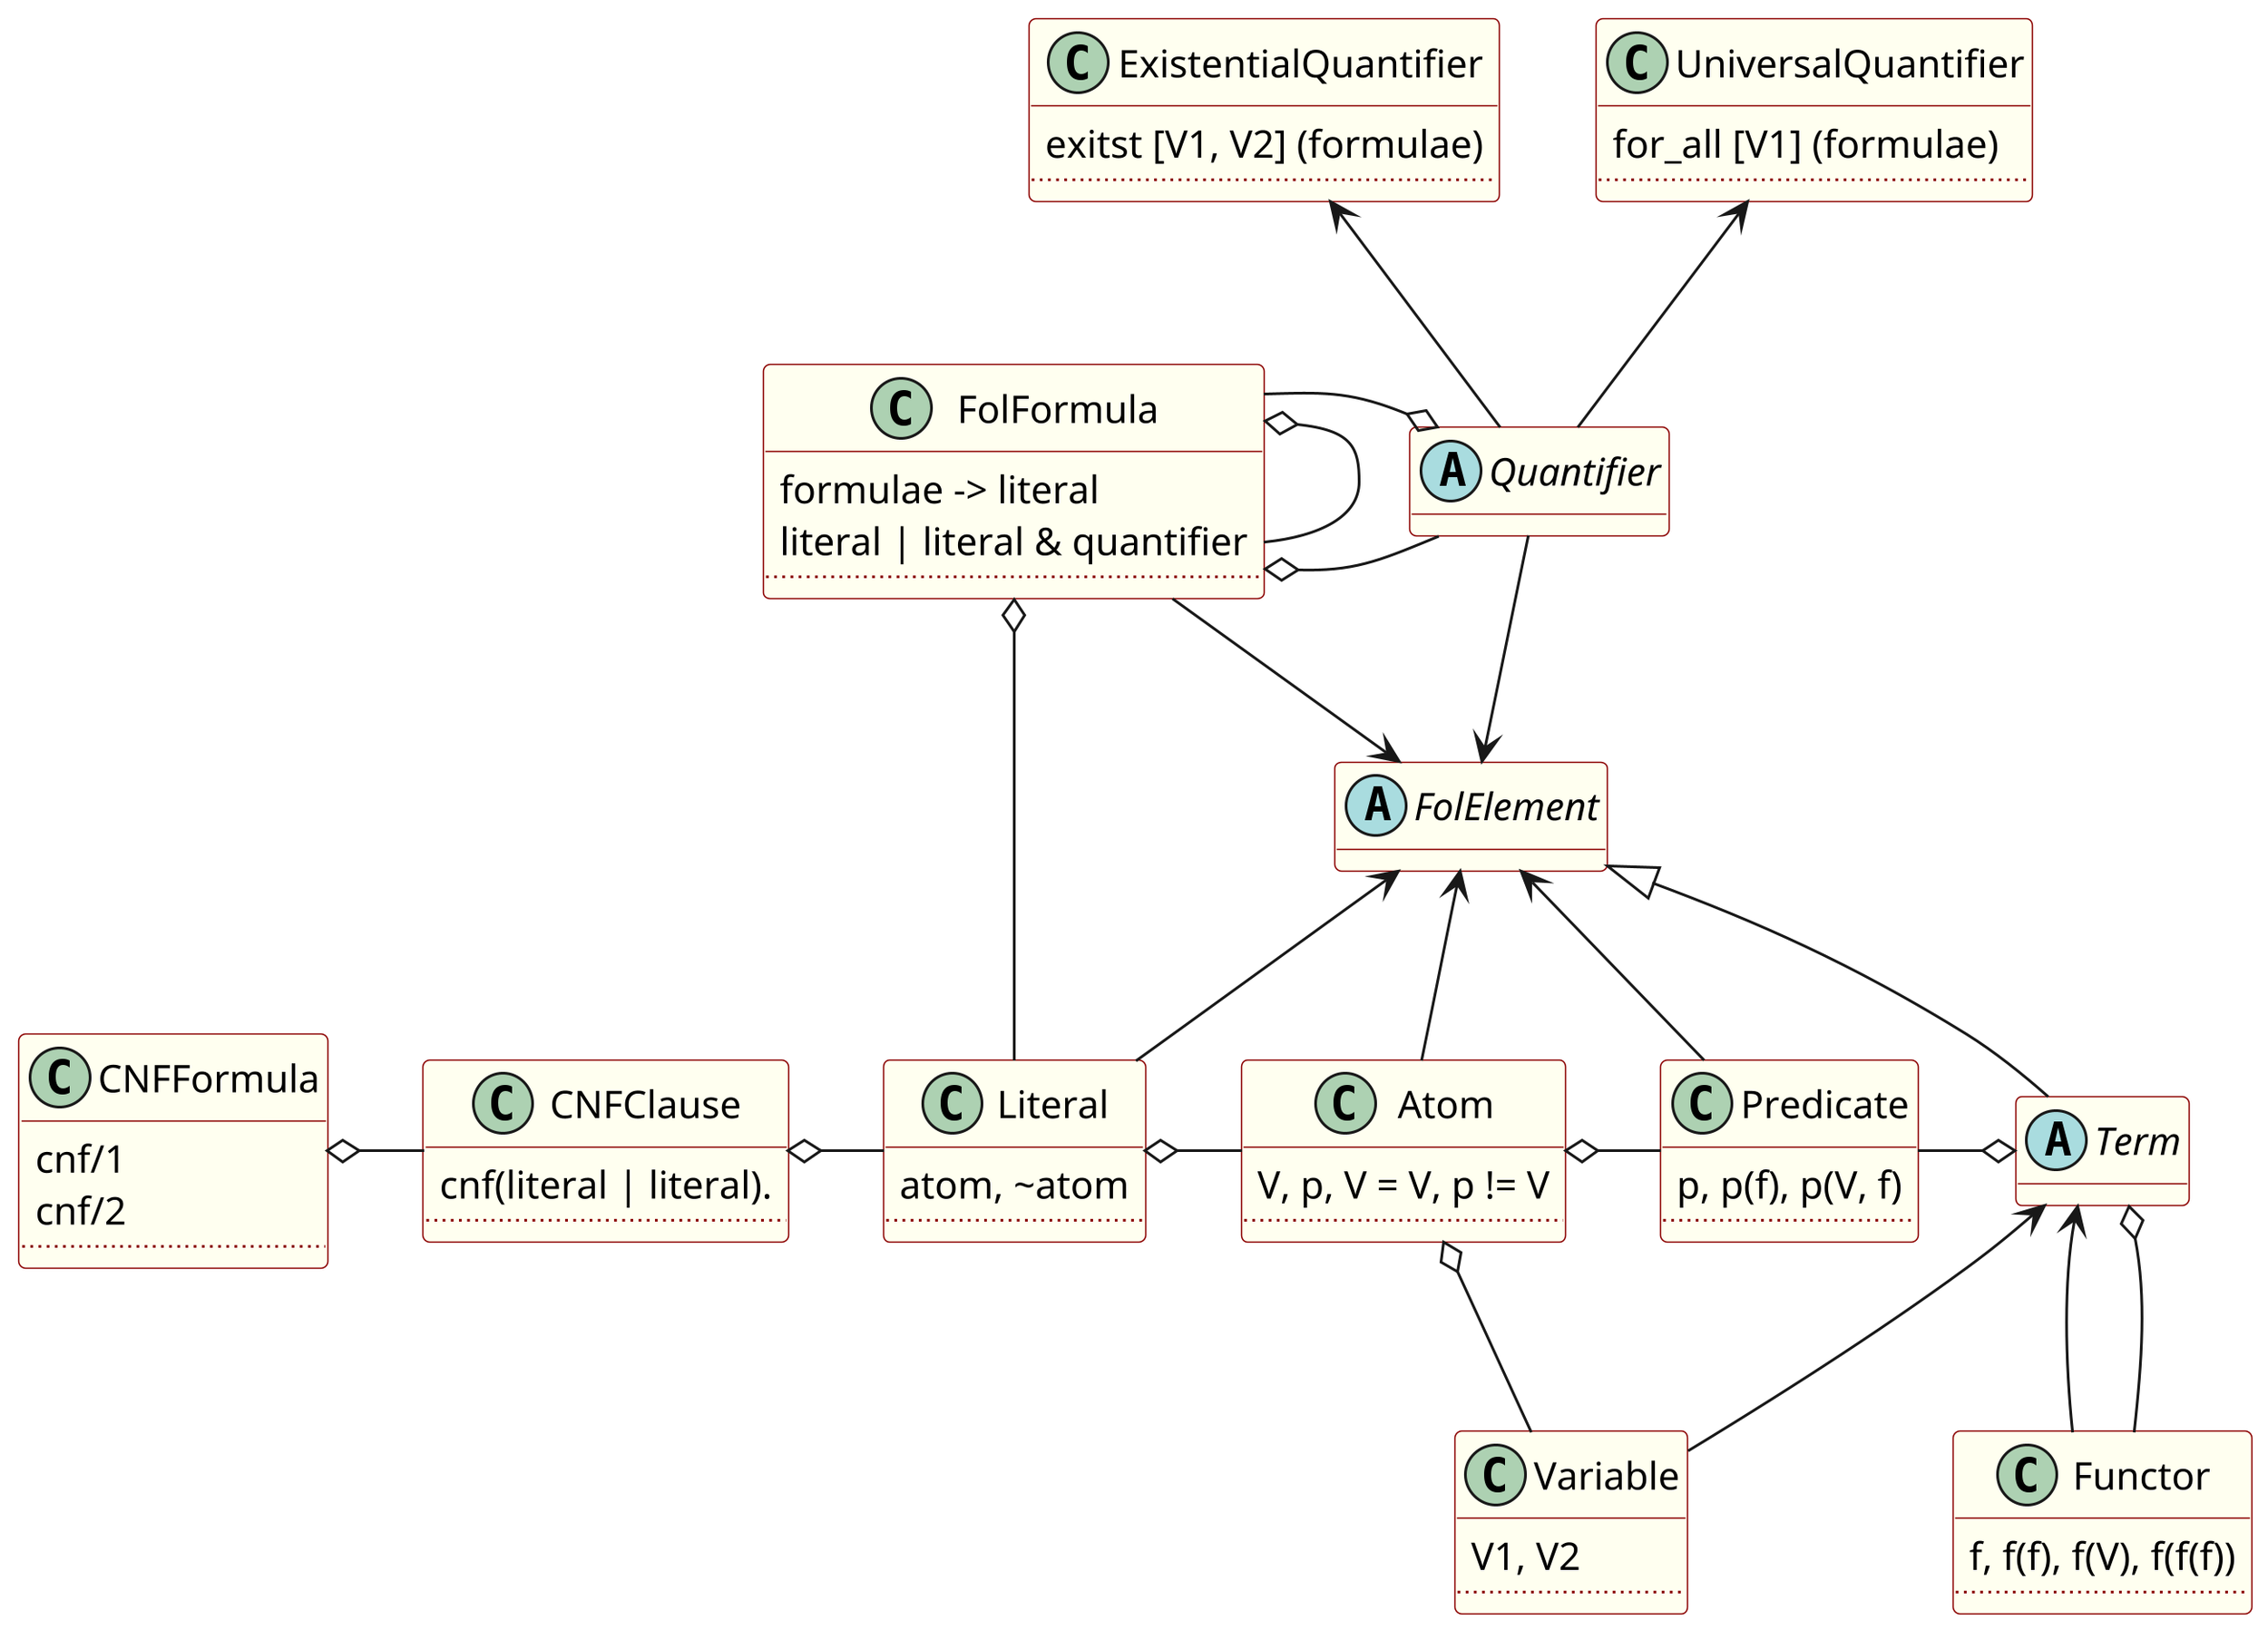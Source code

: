 
@startuml
skinparam dpi 300

skinparam class {
  backgroundColor Ivory
  borderColor DarkRed
}

Quantifier  --> FolElement
ExistentialQuantifier <-- Quantifier
UniversalQuantifier <-- Quantifier

FolFormula --> FolElement
FolElement <-- Literal
FolElement <-- Atom
FolElement <-- Predicate
FolElement <|-- Term
Term <-- Functor
Term o-- Functor
Term <-- Variable

/' ExistentialQuantifier -[hidden]- Literal  '/
/' UniversalQuantifier-[hidden]- Literal  '/

CNFFormula o- CNFClause
FolFormula o- Quantifier
FolFormula -o Quantifier
FolFormula o- FolFormula

FolFormula o- Literal
CNFClause o- Literal
Literal o- Atom
Atom o- Predicate
Atom o- Variable
Predicate -o Term

hide fields

class CNFFormula {
	cnf/1
	cnf/2
	..
}

abstract class Quantifier {
}

class ExistentialQuantifier {
	exitst [V1, V2] (formulae)
	..
}
class UniversalQuantifier{
	for_all [V1] (formulae)
	..
}

class CNFClause {
	cnf(literal | literal).
	..
}

class FolFormula {
	formulae -> literal
	literal | literal & quantifier
	..
}

class Literal {
	atom, ~atom
	..
}

class Atom {
	V, p, V = V, p != V
	..
}

class Predicate {
	p, p(f), p(V, f)
	..
}

class Functor {
	f, f(f), f(V), f(f(f))
	..
}

class Variable {
	V1, V2
	..
}

abstract class Term {
}

abstract class FolElement {
}
@enduml
